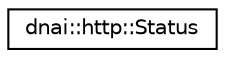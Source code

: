 digraph "Graphical Class Hierarchy"
{
  edge [fontname="Helvetica",fontsize="10",labelfontname="Helvetica",labelfontsize="10"];
  node [fontname="Helvetica",fontsize="10",shape=record];
  rankdir="LR";
  Node1 [label="dnai::http::Status",height=0.2,width=0.4,color="black", fillcolor="white", style="filled",URL="$structdnai_1_1http_1_1_status.html"];
}
